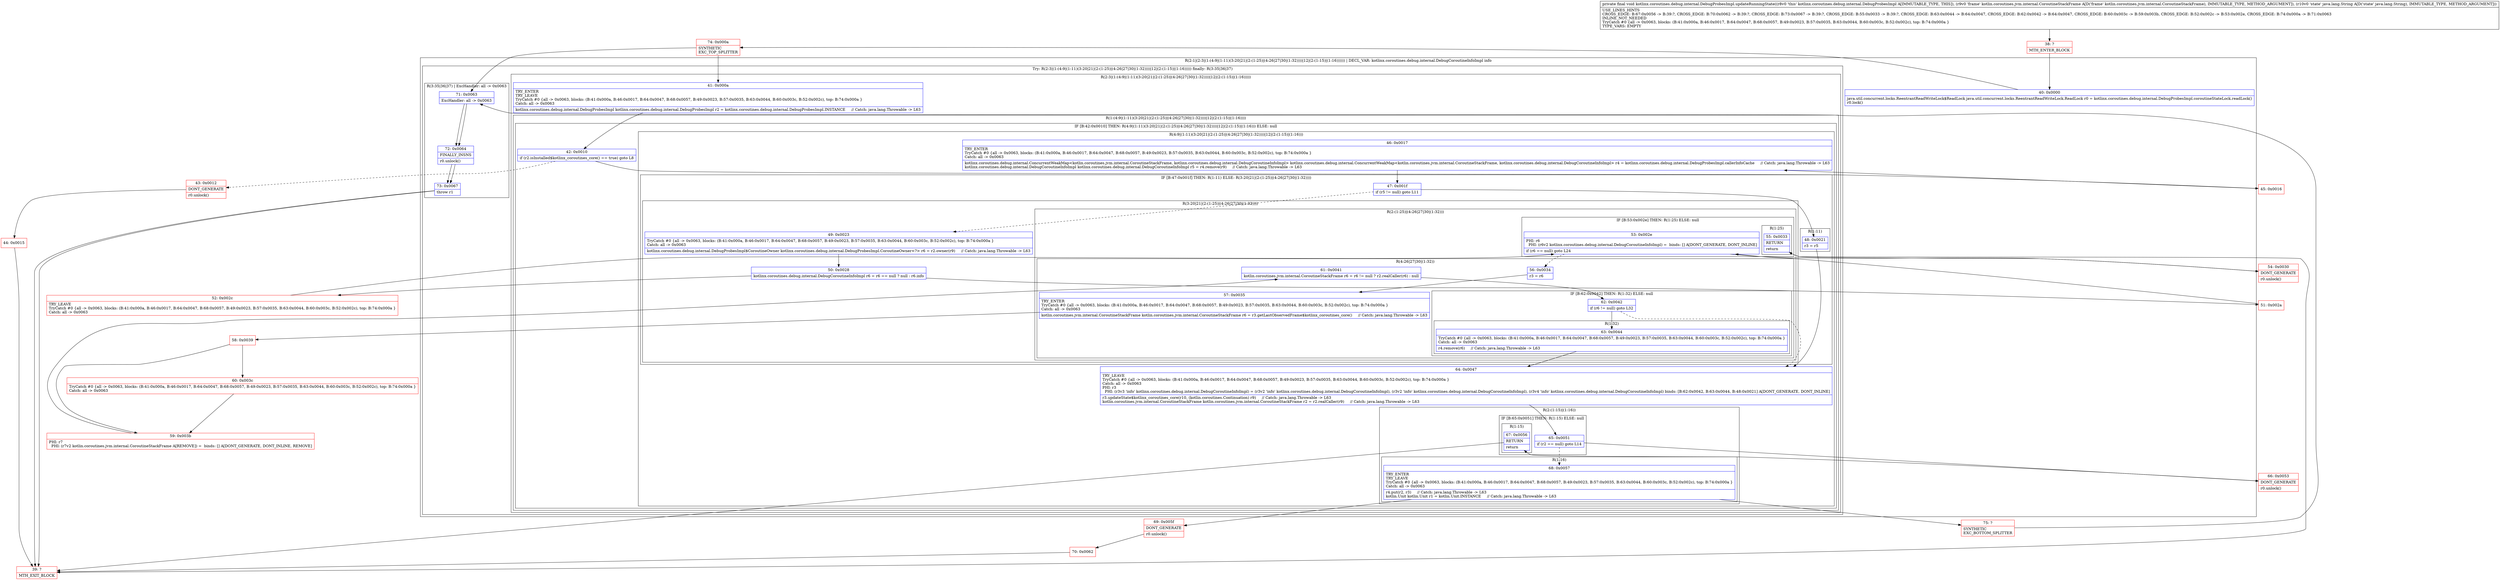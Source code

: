 digraph "CFG forkotlinx.coroutines.debug.internal.DebugProbesImpl.updateRunningState(Lkotlin\/coroutines\/jvm\/internal\/CoroutineStackFrame;Ljava\/lang\/String;)V" {
subgraph cluster_Region_247931997 {
label = "R(2:1|(2:3|(1:(4:9|(1:11)(3:20|21|(2:(1:25)|(4:26|27|30|(1:32))))|12|(2:(1:15)|(1:16)))))) | DECL_VAR: kotlinx.coroutines.debug.internal.DebugCoroutineInfoImpl info\l";
node [shape=record,color=blue];
Node_40 [shape=record,label="{40\:\ 0x0000|java.util.concurrent.locks.ReentrantReadWriteLock$ReadLock java.util.concurrent.locks.ReentrantReadWriteLock.ReadLock r0 = kotlinx.coroutines.debug.internal.DebugProbesImpl.coroutineStateLock.readLock()\lr0.lock()\l}"];
subgraph cluster_TryCatchRegion_346805366 {
label = "Try: R(2:3|(1:(4:9|(1:11)(3:20|21|(2:(1:25)|(4:26|27|30|(1:32))))|12|(2:(1:15)|(1:16))))) finally: R(3:35|36|37)";
node [shape=record,color=blue];
subgraph cluster_Region_925063234 {
label = "R(2:3|(1:(4:9|(1:11)(3:20|21|(2:(1:25)|(4:26|27|30|(1:32))))|12|(2:(1:15)|(1:16)))))";
node [shape=record,color=blue];
Node_41 [shape=record,label="{41\:\ 0x000a|TRY_ENTER\lTRY_LEAVE\lTryCatch #0 \{all \-\> 0x0063, blocks: (B:41:0x000a, B:46:0x0017, B:64:0x0047, B:68:0x0057, B:49:0x0023, B:57:0x0035, B:63:0x0044, B:60:0x003c, B:52:0x002c), top: B:74:0x000a \}\lCatch: all \-\> 0x0063\l|kotlinx.coroutines.debug.internal.DebugProbesImpl kotlinx.coroutines.debug.internal.DebugProbesImpl r2 = kotlinx.coroutines.debug.internal.DebugProbesImpl.INSTANCE     \/\/ Catch: java.lang.Throwable \-\> L63\l}"];
subgraph cluster_Region_896479588 {
label = "R(1:(4:9|(1:11)(3:20|21|(2:(1:25)|(4:26|27|30|(1:32))))|12|(2:(1:15)|(1:16))))";
node [shape=record,color=blue];
subgraph cluster_IfRegion_1312510741 {
label = "IF [B:42:0x0010] THEN: R(4:9|(1:11)(3:20|21|(2:(1:25)|(4:26|27|30|(1:32))))|12|(2:(1:15)|(1:16))) ELSE: null";
node [shape=record,color=blue];
Node_42 [shape=record,label="{42\:\ 0x0010|if (r2.isInstalled$kotlinx_coroutines_core() == true) goto L8\l}"];
subgraph cluster_Region_1565744344 {
label = "R(4:9|(1:11)(3:20|21|(2:(1:25)|(4:26|27|30|(1:32))))|12|(2:(1:15)|(1:16)))";
node [shape=record,color=blue];
Node_46 [shape=record,label="{46\:\ 0x0017|TRY_ENTER\lTryCatch #0 \{all \-\> 0x0063, blocks: (B:41:0x000a, B:46:0x0017, B:64:0x0047, B:68:0x0057, B:49:0x0023, B:57:0x0035, B:63:0x0044, B:60:0x003c, B:52:0x002c), top: B:74:0x000a \}\lCatch: all \-\> 0x0063\l|kotlinx.coroutines.debug.internal.ConcurrentWeakMap\<kotlin.coroutines.jvm.internal.CoroutineStackFrame, kotlinx.coroutines.debug.internal.DebugCoroutineInfoImpl\> kotlinx.coroutines.debug.internal.ConcurrentWeakMap\<kotlin.coroutines.jvm.internal.CoroutineStackFrame, kotlinx.coroutines.debug.internal.DebugCoroutineInfoImpl\> r4 = kotlinx.coroutines.debug.internal.DebugProbesImpl.callerInfoCache     \/\/ Catch: java.lang.Throwable \-\> L63\lkotlinx.coroutines.debug.internal.DebugCoroutineInfoImpl kotlinx.coroutines.debug.internal.DebugCoroutineInfoImpl r5 = r4.remove(r9)     \/\/ Catch: java.lang.Throwable \-\> L63\l}"];
subgraph cluster_IfRegion_1953211214 {
label = "IF [B:47:0x001f] THEN: R(1:11) ELSE: R(3:20|21|(2:(1:25)|(4:26|27|30|(1:32))))";
node [shape=record,color=blue];
Node_47 [shape=record,label="{47\:\ 0x001f|if (r5 != null) goto L11\l}"];
subgraph cluster_Region_857310343 {
label = "R(1:11)";
node [shape=record,color=blue];
Node_48 [shape=record,label="{48\:\ 0x0021|r3 = r5\l}"];
}
subgraph cluster_Region_2036953923 {
label = "R(3:20|21|(2:(1:25)|(4:26|27|30|(1:32))))";
node [shape=record,color=blue];
Node_49 [shape=record,label="{49\:\ 0x0023|TryCatch #0 \{all \-\> 0x0063, blocks: (B:41:0x000a, B:46:0x0017, B:64:0x0047, B:68:0x0057, B:49:0x0023, B:57:0x0035, B:63:0x0044, B:60:0x003c, B:52:0x002c), top: B:74:0x000a \}\lCatch: all \-\> 0x0063\l|kotlinx.coroutines.debug.internal.DebugProbesImpl$CoroutineOwner kotlinx.coroutines.debug.internal.DebugProbesImpl.CoroutineOwner\<?\> r6 = r2.owner(r9)     \/\/ Catch: java.lang.Throwable \-\> L63\l}"];
Node_50 [shape=record,label="{50\:\ 0x0028|kotlinx.coroutines.debug.internal.DebugCoroutineInfoImpl r6 = r6 == null ? null : r6.info\l}"];
subgraph cluster_Region_874735654 {
label = "R(2:(1:25)|(4:26|27|30|(1:32)))";
node [shape=record,color=blue];
subgraph cluster_IfRegion_1525179799 {
label = "IF [B:53:0x002e] THEN: R(1:25) ELSE: null";
node [shape=record,color=blue];
Node_53 [shape=record,label="{53\:\ 0x002e|PHI: r6 \l  PHI: (r6v2 kotlinx.coroutines.debug.internal.DebugCoroutineInfoImpl) =  binds: [] A[DONT_GENERATE, DONT_INLINE]\l|if (r6 == null) goto L24\l}"];
subgraph cluster_Region_1521597239 {
label = "R(1:25)";
node [shape=record,color=blue];
Node_55 [shape=record,label="{55\:\ 0x0033|RETURN\l|return\l}"];
}
}
subgraph cluster_Region_1881140177 {
label = "R(4:26|27|30|(1:32))";
node [shape=record,color=blue];
Node_56 [shape=record,label="{56\:\ 0x0034|r3 = r6\l}"];
Node_57 [shape=record,label="{57\:\ 0x0035|TRY_ENTER\lTryCatch #0 \{all \-\> 0x0063, blocks: (B:41:0x000a, B:46:0x0017, B:64:0x0047, B:68:0x0057, B:49:0x0023, B:57:0x0035, B:63:0x0044, B:60:0x003c, B:52:0x002c), top: B:74:0x000a \}\lCatch: all \-\> 0x0063\l|kotlin.coroutines.jvm.internal.CoroutineStackFrame kotlin.coroutines.jvm.internal.CoroutineStackFrame r6 = r3.getLastObservedFrame$kotlinx_coroutines_core()     \/\/ Catch: java.lang.Throwable \-\> L63\l}"];
Node_61 [shape=record,label="{61\:\ 0x0041|kotlin.coroutines.jvm.internal.CoroutineStackFrame r6 = r6 != null ? r2.realCaller(r6) : null\l}"];
subgraph cluster_IfRegion_233730332 {
label = "IF [B:62:0x0042] THEN: R(1:32) ELSE: null";
node [shape=record,color=blue];
Node_62 [shape=record,label="{62\:\ 0x0042|if (r6 != null) goto L32\l}"];
subgraph cluster_Region_1231294364 {
label = "R(1:32)";
node [shape=record,color=blue];
Node_63 [shape=record,label="{63\:\ 0x0044|TryCatch #0 \{all \-\> 0x0063, blocks: (B:41:0x000a, B:46:0x0017, B:64:0x0047, B:68:0x0057, B:49:0x0023, B:57:0x0035, B:63:0x0044, B:60:0x003c, B:52:0x002c), top: B:74:0x000a \}\lCatch: all \-\> 0x0063\l|r4.remove(r6)     \/\/ Catch: java.lang.Throwable \-\> L63\l}"];
}
}
}
}
}
}
Node_64 [shape=record,label="{64\:\ 0x0047|TRY_LEAVE\lTryCatch #0 \{all \-\> 0x0063, blocks: (B:41:0x000a, B:46:0x0017, B:64:0x0047, B:68:0x0057, B:49:0x0023, B:57:0x0035, B:63:0x0044, B:60:0x003c, B:52:0x002c), top: B:74:0x000a \}\lCatch: all \-\> 0x0063\lPHI: r3 \l  PHI: (r3v3 'info' kotlinx.coroutines.debug.internal.DebugCoroutineInfoImpl) = (r3v2 'info' kotlinx.coroutines.debug.internal.DebugCoroutineInfoImpl), (r3v2 'info' kotlinx.coroutines.debug.internal.DebugCoroutineInfoImpl), (r3v4 'info' kotlinx.coroutines.debug.internal.DebugCoroutineInfoImpl) binds: [B:62:0x0042, B:63:0x0044, B:48:0x0021] A[DONT_GENERATE, DONT_INLINE]\l|r3.updateState$kotlinx_coroutines_core(r10, (kotlin.coroutines.Continuation) r9)     \/\/ Catch: java.lang.Throwable \-\> L63\lkotlin.coroutines.jvm.internal.CoroutineStackFrame kotlin.coroutines.jvm.internal.CoroutineStackFrame r2 = r2.realCaller(r9)     \/\/ Catch: java.lang.Throwable \-\> L63\l}"];
subgraph cluster_Region_284417139 {
label = "R(2:(1:15)|(1:16))";
node [shape=record,color=blue];
subgraph cluster_IfRegion_615961148 {
label = "IF [B:65:0x0051] THEN: R(1:15) ELSE: null";
node [shape=record,color=blue];
Node_65 [shape=record,label="{65\:\ 0x0051|if (r2 == null) goto L14\l}"];
subgraph cluster_Region_1549478680 {
label = "R(1:15)";
node [shape=record,color=blue];
Node_67 [shape=record,label="{67\:\ 0x0056|RETURN\l|return\l}"];
}
}
subgraph cluster_Region_2066058904 {
label = "R(1:16)";
node [shape=record,color=blue];
Node_68 [shape=record,label="{68\:\ 0x0057|TRY_ENTER\lTRY_LEAVE\lTryCatch #0 \{all \-\> 0x0063, blocks: (B:41:0x000a, B:46:0x0017, B:64:0x0047, B:68:0x0057, B:49:0x0023, B:57:0x0035, B:63:0x0044, B:60:0x003c, B:52:0x002c), top: B:74:0x000a \}\lCatch: all \-\> 0x0063\l|r4.put(r2, r3)     \/\/ Catch: java.lang.Throwable \-\> L63\lkotlin.Unit kotlin.Unit r1 = kotlin.Unit.INSTANCE     \/\/ Catch: java.lang.Throwable \-\> L63\l}"];
}
}
}
}
}
}
subgraph cluster_Region_1736294471 {
label = "R(3:35|36|37) | ExcHandler: all \-\> 0x0063\l";
node [shape=record,color=blue];
Node_71 [shape=record,label="{71\:\ 0x0063|ExcHandler: all \-\> 0x0063\l}"];
Node_72 [shape=record,label="{72\:\ 0x0064|FINALLY_INSNS\l|r0.unlock()\l}"];
Node_73 [shape=record,label="{73\:\ 0x0067|throw r1\l}"];
}
}
}
subgraph cluster_Region_1736294471 {
label = "R(3:35|36|37) | ExcHandler: all \-\> 0x0063\l";
node [shape=record,color=blue];
Node_71 [shape=record,label="{71\:\ 0x0063|ExcHandler: all \-\> 0x0063\l}"];
Node_72 [shape=record,label="{72\:\ 0x0064|FINALLY_INSNS\l|r0.unlock()\l}"];
Node_73 [shape=record,label="{73\:\ 0x0067|throw r1\l}"];
}
Node_38 [shape=record,color=red,label="{38\:\ ?|MTH_ENTER_BLOCK\l}"];
Node_74 [shape=record,color=red,label="{74\:\ 0x000a|SYNTHETIC\lEXC_TOP_SPLITTER\l}"];
Node_43 [shape=record,color=red,label="{43\:\ 0x0012|DONT_GENERATE\l|r0.unlock()\l}"];
Node_44 [shape=record,color=red,label="{44\:\ 0x0015}"];
Node_39 [shape=record,color=red,label="{39\:\ ?|MTH_EXIT_BLOCK\l}"];
Node_45 [shape=record,color=red,label="{45\:\ 0x0016}"];
Node_66 [shape=record,color=red,label="{66\:\ 0x0053|DONT_GENERATE\l|r0.unlock()\l}"];
Node_69 [shape=record,color=red,label="{69\:\ 0x005f|DONT_GENERATE\l|r0.unlock()\l}"];
Node_70 [shape=record,color=red,label="{70\:\ 0x0062}"];
Node_75 [shape=record,color=red,label="{75\:\ ?|SYNTHETIC\lEXC_BOTTOM_SPLITTER\l}"];
Node_51 [shape=record,color=red,label="{51\:\ 0x002a}"];
Node_54 [shape=record,color=red,label="{54\:\ 0x0030|DONT_GENERATE\l|r0.unlock()\l}"];
Node_58 [shape=record,color=red,label="{58\:\ 0x0039}"];
Node_59 [shape=record,color=red,label="{59\:\ 0x003b|PHI: r7 \l  PHI: (r7v2 kotlin.coroutines.jvm.internal.CoroutineStackFrame A[REMOVE]) =  binds: [] A[DONT_GENERATE, DONT_INLINE, REMOVE]\l}"];
Node_60 [shape=record,color=red,label="{60\:\ 0x003c|TryCatch #0 \{all \-\> 0x0063, blocks: (B:41:0x000a, B:46:0x0017, B:64:0x0047, B:68:0x0057, B:49:0x0023, B:57:0x0035, B:63:0x0044, B:60:0x003c, B:52:0x002c), top: B:74:0x000a \}\lCatch: all \-\> 0x0063\l}"];
Node_52 [shape=record,color=red,label="{52\:\ 0x002c|TRY_LEAVE\lTryCatch #0 \{all \-\> 0x0063, blocks: (B:41:0x000a, B:46:0x0017, B:64:0x0047, B:68:0x0057, B:49:0x0023, B:57:0x0035, B:63:0x0044, B:60:0x003c, B:52:0x002c), top: B:74:0x000a \}\lCatch: all \-\> 0x0063\l}"];
MethodNode[shape=record,label="{private final void kotlinx.coroutines.debug.internal.DebugProbesImpl.updateRunningState((r8v0 'this' kotlinx.coroutines.debug.internal.DebugProbesImpl A[IMMUTABLE_TYPE, THIS]), (r9v0 'frame' kotlin.coroutines.jvm.internal.CoroutineStackFrame A[D('frame' kotlin.coroutines.jvm.internal.CoroutineStackFrame), IMMUTABLE_TYPE, METHOD_ARGUMENT]), (r10v0 'state' java.lang.String A[D('state' java.lang.String), IMMUTABLE_TYPE, METHOD_ARGUMENT]))  | USE_LINES_HINTS\lCROSS_EDGE: B:67:0x0056 \-\> B:39:?, CROSS_EDGE: B:70:0x0062 \-\> B:39:?, CROSS_EDGE: B:73:0x0067 \-\> B:39:?, CROSS_EDGE: B:55:0x0033 \-\> B:39:?, CROSS_EDGE: B:63:0x0044 \-\> B:64:0x0047, CROSS_EDGE: B:62:0x0042 \-\> B:64:0x0047, CROSS_EDGE: B:60:0x003c \-\> B:59:0x003b, CROSS_EDGE: B:52:0x002c \-\> B:53:0x002e, CROSS_EDGE: B:74:0x000a \-\> B:71:0x0063\lINLINE_NOT_NEEDED\lTryCatch #0 \{all \-\> 0x0063, blocks: (B:41:0x000a, B:46:0x0017, B:64:0x0047, B:68:0x0057, B:49:0x0023, B:57:0x0035, B:63:0x0044, B:60:0x003c, B:52:0x002c), top: B:74:0x000a \}\lTYPE_VARS: EMPTY\l}"];
MethodNode -> Node_38;Node_40 -> Node_74;
Node_41 -> Node_42;
Node_42 -> Node_43[style=dashed];
Node_42 -> Node_45;
Node_46 -> Node_47;
Node_47 -> Node_48;
Node_47 -> Node_49[style=dashed];
Node_48 -> Node_64;
Node_49 -> Node_50;
Node_50 -> Node_51;
Node_50 -> Node_52;
Node_53 -> Node_54;
Node_53 -> Node_56[style=dashed];
Node_55 -> Node_39;
Node_56 -> Node_57;
Node_57 -> Node_58;
Node_61 -> Node_62;
Node_62 -> Node_63;
Node_62 -> Node_64[style=dashed];
Node_63 -> Node_64;
Node_64 -> Node_65;
Node_65 -> Node_66;
Node_65 -> Node_68[style=dashed];
Node_67 -> Node_39;
Node_68 -> Node_69;
Node_68 -> Node_75;
Node_71 -> Node_72;
Node_72 -> Node_73;
Node_73 -> Node_39;
Node_71 -> Node_72;
Node_72 -> Node_73;
Node_73 -> Node_39;
Node_38 -> Node_40;
Node_74 -> Node_41;
Node_74 -> Node_71;
Node_43 -> Node_44;
Node_44 -> Node_39;
Node_45 -> Node_46;
Node_66 -> Node_67;
Node_69 -> Node_70;
Node_70 -> Node_39;
Node_75 -> Node_71;
Node_51 -> Node_53;
Node_54 -> Node_55;
Node_58 -> Node_59;
Node_58 -> Node_60;
Node_59 -> Node_61;
Node_60 -> Node_59;
Node_52 -> Node_53;
}

